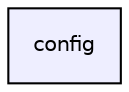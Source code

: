 digraph "config" {
  compound=true
  node [ fontsize="10", fontname="Helvetica"];
  edge [ labelfontsize="10", labelfontname="Helvetica"];
  dir_99305a6433c136035f2a8368151377a1 [shape=box, label="config", style="filled", fillcolor="#eeeeff", pencolor="black", URL="dir_99305a6433c136035f2a8368151377a1.html"];
}
